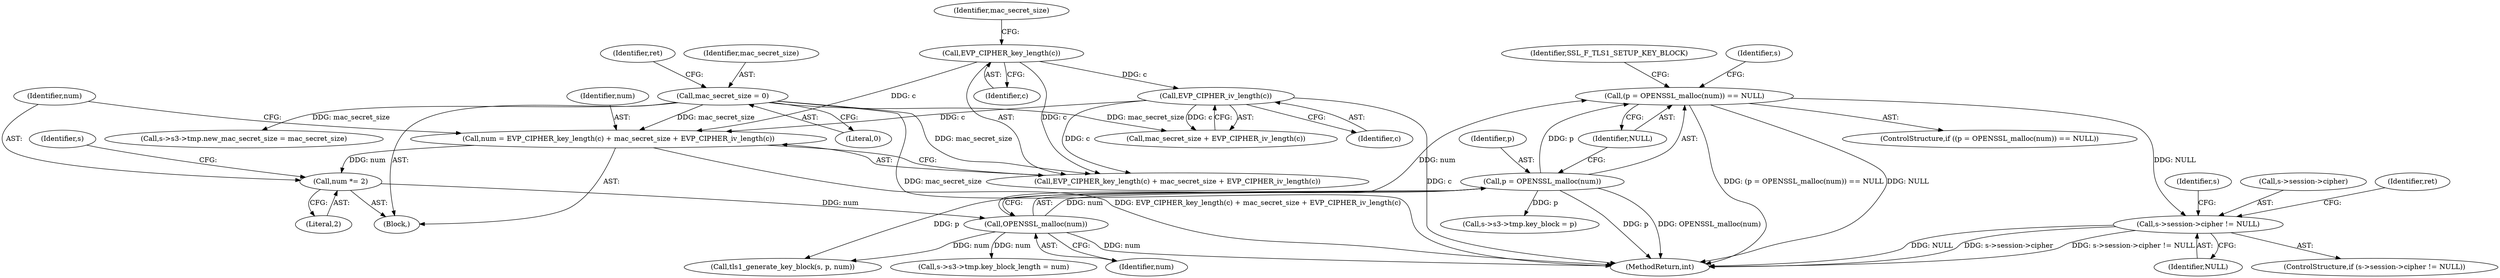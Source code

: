 digraph "0_openssl_4ad93618d26a3ea23d36ad5498ff4f59eff3a4d2_5@pointer" {
"1000388" [label="(Call,s->session->cipher != NULL)"];
"1000208" [label="(Call,(p = OPENSSL_malloc(num)) == NULL)"];
"1000209" [label="(Call,p = OPENSSL_malloc(num))"];
"1000211" [label="(Call,OPENSSL_malloc(num))"];
"1000202" [label="(Call,num *= 2)"];
"1000193" [label="(Call,num = EVP_CIPHER_key_length(c) + mac_secret_size + EVP_CIPHER_iv_length(c))"];
"1000196" [label="(Call,EVP_CIPHER_key_length(c))"];
"1000114" [label="(Call,mac_secret_size = 0)"];
"1000200" [label="(Call,EVP_CIPHER_iv_length(c))"];
"1000436" [label="(MethodReturn,int)"];
"1000388" [label="(Call,s->session->cipher != NULL)"];
"1000198" [label="(Call,mac_secret_size + EVP_CIPHER_iv_length(c))"];
"1000203" [label="(Identifier,num)"];
"1000116" [label="(Literal,0)"];
"1000119" [label="(Identifier,ret)"];
"1000209" [label="(Call,p = OPENSSL_malloc(num))"];
"1000216" [label="(Identifier,SSL_F_TLS1_SETUP_KEY_BLOCK)"];
"1000195" [label="(Call,EVP_CIPHER_key_length(c) + mac_secret_size + EVP_CIPHER_iv_length(c))"];
"1000401" [label="(Identifier,s)"];
"1000228" [label="(Call,s->s3->tmp.key_block = p)"];
"1000204" [label="(Literal,2)"];
"1000213" [label="(Identifier,NULL)"];
"1000219" [label="(Call,s->s3->tmp.key_block_length = num)"];
"1000196" [label="(Call,EVP_CIPHER_key_length(c))"];
"1000387" [label="(ControlStructure,if (s->session->cipher != NULL))"];
"1000211" [label="(Call,OPENSSL_malloc(num))"];
"1000199" [label="(Identifier,mac_secret_size)"];
"1000201" [label="(Identifier,c)"];
"1000115" [label="(Identifier,mac_secret_size)"];
"1000197" [label="(Identifier,c)"];
"1000210" [label="(Identifier,p)"];
"1000389" [label="(Call,s->session->cipher)"];
"1000212" [label="(Identifier,num)"];
"1000184" [label="(Call,s->s3->tmp.new_mac_secret_size = mac_secret_size)"];
"1000431" [label="(Identifier,ret)"];
"1000193" [label="(Call,num = EVP_CIPHER_key_length(c) + mac_secret_size + EVP_CIPHER_iv_length(c))"];
"1000333" [label="(Call,tls1_generate_key_block(s, p, num))"];
"1000202" [label="(Call,num *= 2)"];
"1000208" [label="(Call,(p = OPENSSL_malloc(num)) == NULL)"];
"1000114" [label="(Call,mac_secret_size = 0)"];
"1000206" [label="(Identifier,s)"];
"1000207" [label="(ControlStructure,if ((p = OPENSSL_malloc(num)) == NULL))"];
"1000394" [label="(Identifier,NULL)"];
"1000103" [label="(Block,)"];
"1000223" [label="(Identifier,s)"];
"1000200" [label="(Call,EVP_CIPHER_iv_length(c))"];
"1000194" [label="(Identifier,num)"];
"1000388" -> "1000387"  [label="AST: "];
"1000388" -> "1000394"  [label="CFG: "];
"1000389" -> "1000388"  [label="AST: "];
"1000394" -> "1000388"  [label="AST: "];
"1000401" -> "1000388"  [label="CFG: "];
"1000431" -> "1000388"  [label="CFG: "];
"1000388" -> "1000436"  [label="DDG: NULL"];
"1000388" -> "1000436"  [label="DDG: s->session->cipher"];
"1000388" -> "1000436"  [label="DDG: s->session->cipher != NULL"];
"1000208" -> "1000388"  [label="DDG: NULL"];
"1000208" -> "1000207"  [label="AST: "];
"1000208" -> "1000213"  [label="CFG: "];
"1000209" -> "1000208"  [label="AST: "];
"1000213" -> "1000208"  [label="AST: "];
"1000216" -> "1000208"  [label="CFG: "];
"1000223" -> "1000208"  [label="CFG: "];
"1000208" -> "1000436"  [label="DDG: (p = OPENSSL_malloc(num)) == NULL"];
"1000208" -> "1000436"  [label="DDG: NULL"];
"1000209" -> "1000208"  [label="DDG: p"];
"1000211" -> "1000208"  [label="DDG: num"];
"1000209" -> "1000211"  [label="CFG: "];
"1000210" -> "1000209"  [label="AST: "];
"1000211" -> "1000209"  [label="AST: "];
"1000213" -> "1000209"  [label="CFG: "];
"1000209" -> "1000436"  [label="DDG: p"];
"1000209" -> "1000436"  [label="DDG: OPENSSL_malloc(num)"];
"1000211" -> "1000209"  [label="DDG: num"];
"1000209" -> "1000228"  [label="DDG: p"];
"1000209" -> "1000333"  [label="DDG: p"];
"1000211" -> "1000212"  [label="CFG: "];
"1000212" -> "1000211"  [label="AST: "];
"1000211" -> "1000436"  [label="DDG: num"];
"1000202" -> "1000211"  [label="DDG: num"];
"1000211" -> "1000219"  [label="DDG: num"];
"1000211" -> "1000333"  [label="DDG: num"];
"1000202" -> "1000103"  [label="AST: "];
"1000202" -> "1000204"  [label="CFG: "];
"1000203" -> "1000202"  [label="AST: "];
"1000204" -> "1000202"  [label="AST: "];
"1000206" -> "1000202"  [label="CFG: "];
"1000193" -> "1000202"  [label="DDG: num"];
"1000193" -> "1000103"  [label="AST: "];
"1000193" -> "1000195"  [label="CFG: "];
"1000194" -> "1000193"  [label="AST: "];
"1000195" -> "1000193"  [label="AST: "];
"1000203" -> "1000193"  [label="CFG: "];
"1000193" -> "1000436"  [label="DDG: EVP_CIPHER_key_length(c) + mac_secret_size + EVP_CIPHER_iv_length(c)"];
"1000196" -> "1000193"  [label="DDG: c"];
"1000114" -> "1000193"  [label="DDG: mac_secret_size"];
"1000200" -> "1000193"  [label="DDG: c"];
"1000196" -> "1000195"  [label="AST: "];
"1000196" -> "1000197"  [label="CFG: "];
"1000197" -> "1000196"  [label="AST: "];
"1000199" -> "1000196"  [label="CFG: "];
"1000196" -> "1000195"  [label="DDG: c"];
"1000196" -> "1000200"  [label="DDG: c"];
"1000114" -> "1000103"  [label="AST: "];
"1000114" -> "1000116"  [label="CFG: "];
"1000115" -> "1000114"  [label="AST: "];
"1000116" -> "1000114"  [label="AST: "];
"1000119" -> "1000114"  [label="CFG: "];
"1000114" -> "1000436"  [label="DDG: mac_secret_size"];
"1000114" -> "1000184"  [label="DDG: mac_secret_size"];
"1000114" -> "1000195"  [label="DDG: mac_secret_size"];
"1000114" -> "1000198"  [label="DDG: mac_secret_size"];
"1000200" -> "1000198"  [label="AST: "];
"1000200" -> "1000201"  [label="CFG: "];
"1000201" -> "1000200"  [label="AST: "];
"1000198" -> "1000200"  [label="CFG: "];
"1000200" -> "1000436"  [label="DDG: c"];
"1000200" -> "1000195"  [label="DDG: c"];
"1000200" -> "1000198"  [label="DDG: c"];
}
